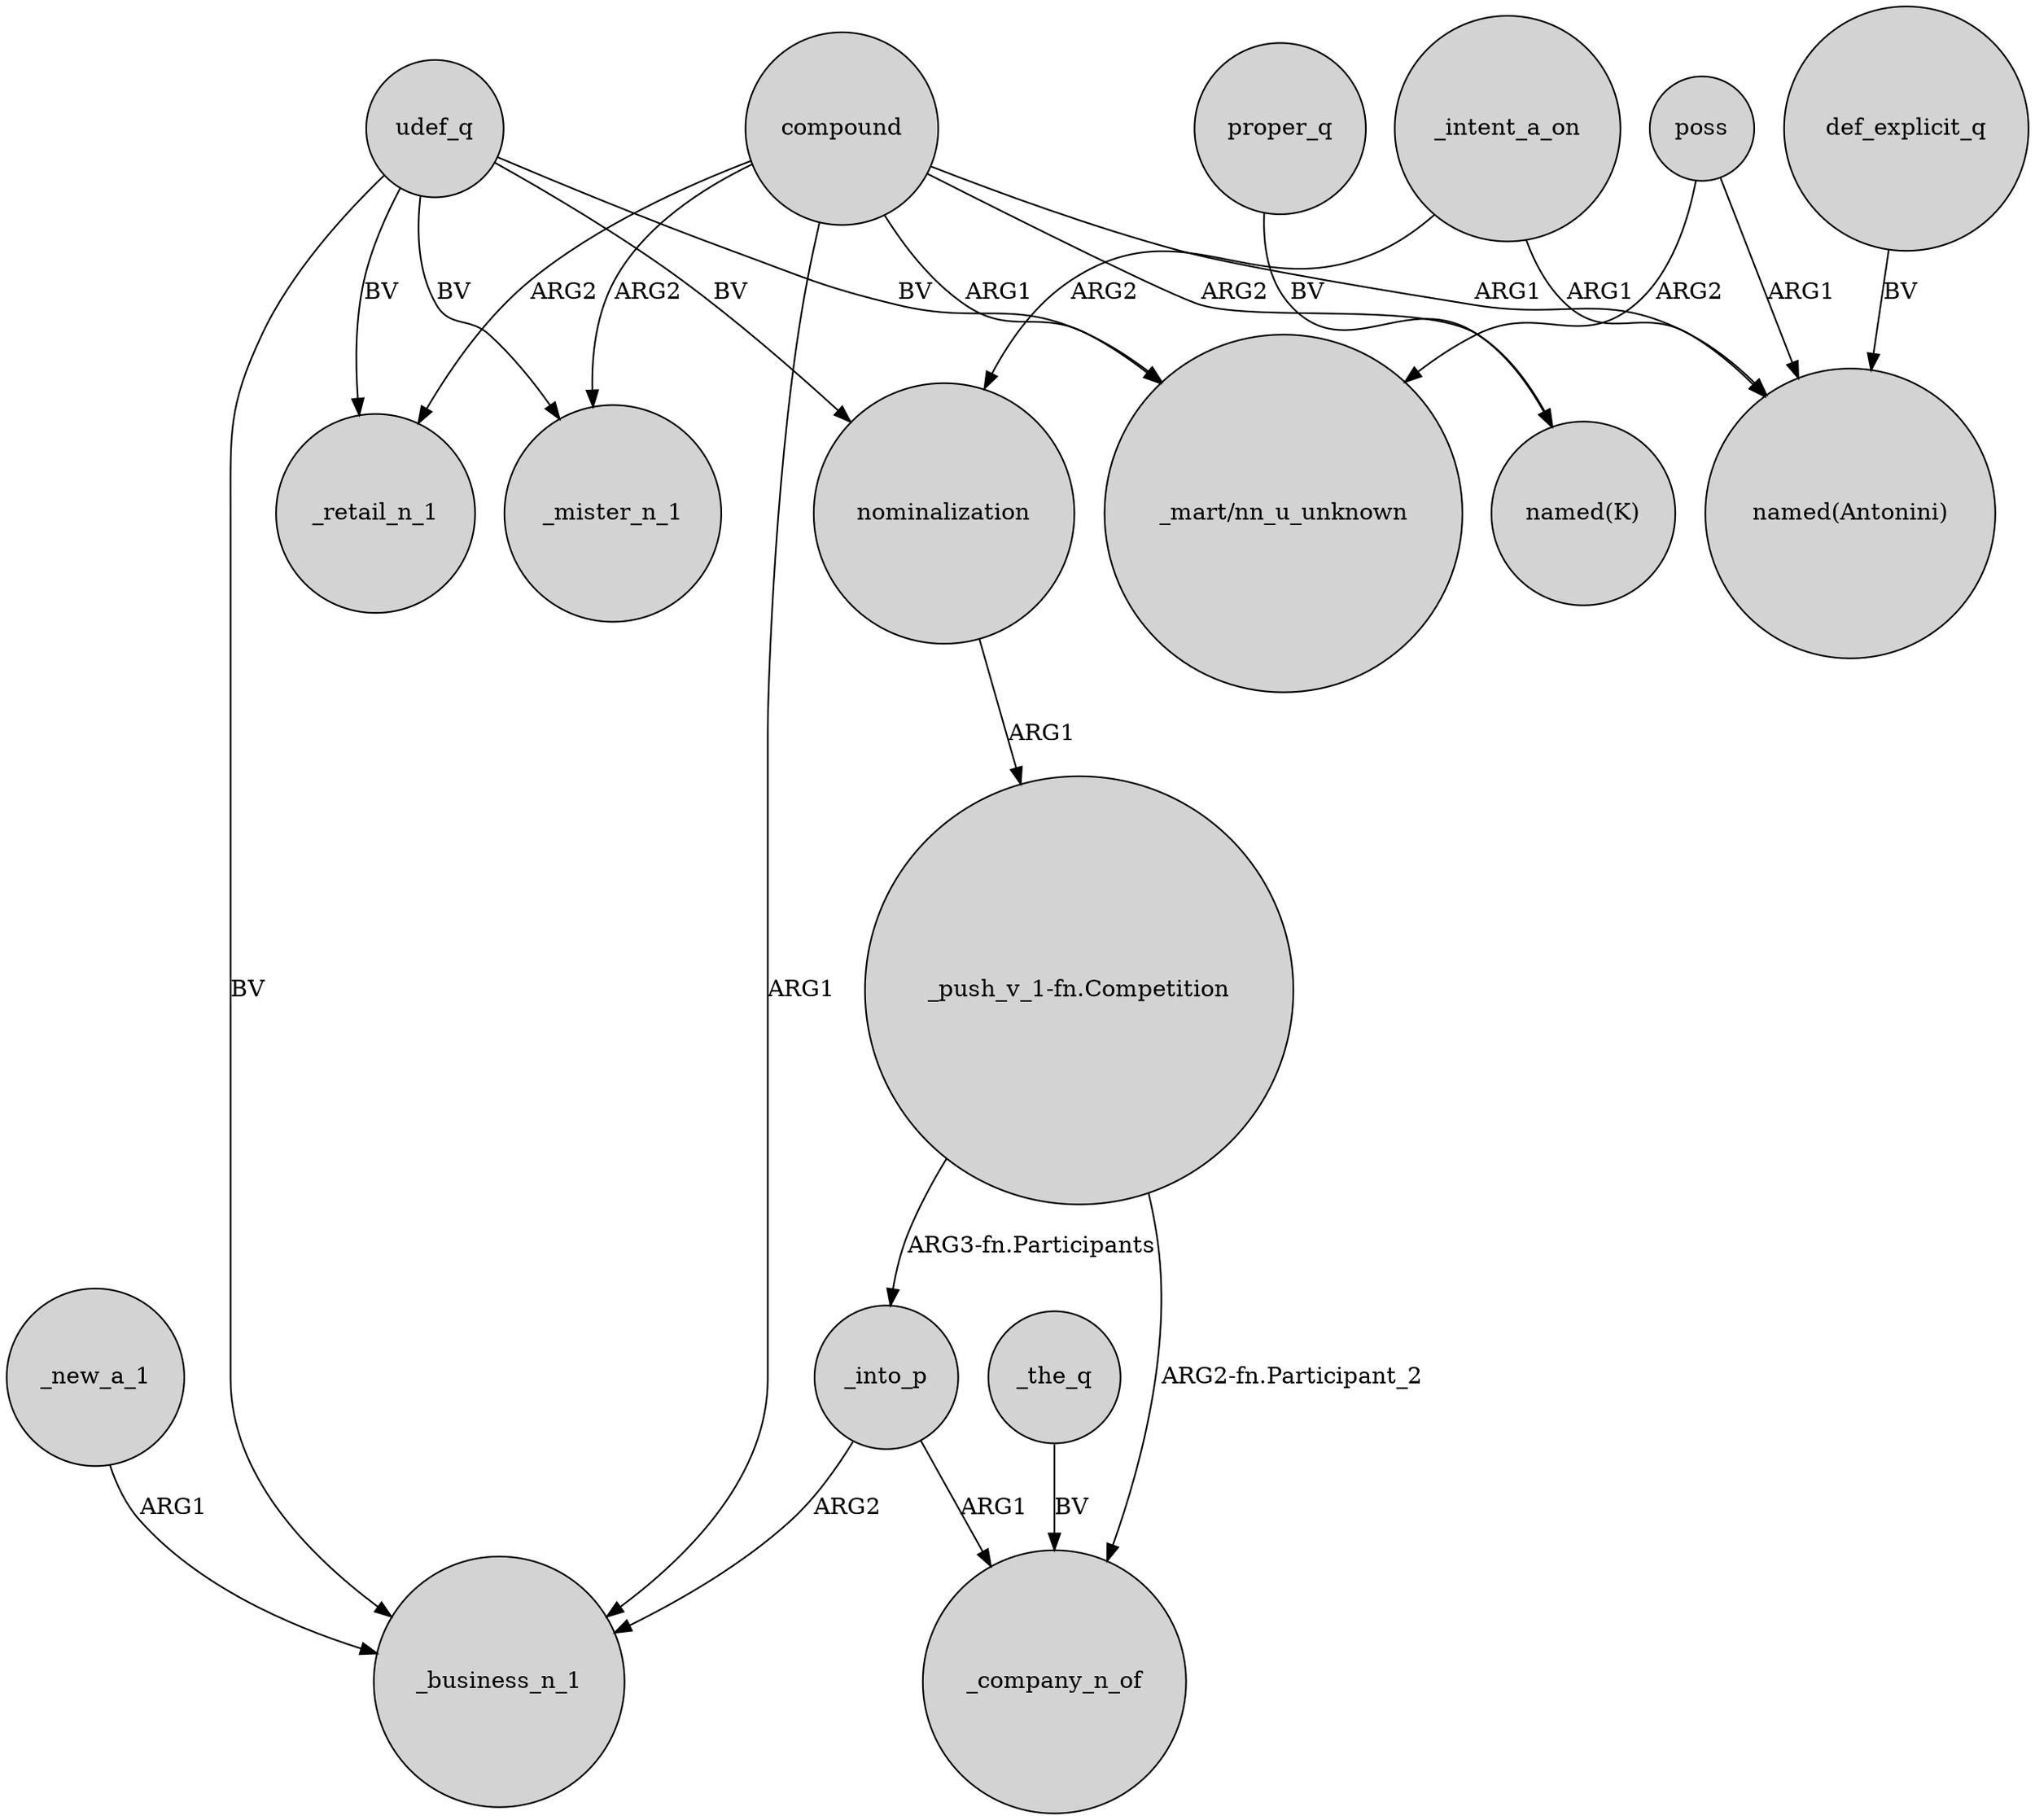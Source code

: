 digraph {
	node [shape=circle style=filled]
	compound -> _mister_n_1 [label=ARG2]
	_intent_a_on -> "named(Antonini)" [label=ARG1]
	_new_a_1 -> _business_n_1 [label=ARG1]
	"_push_v_1-fn.Competition" -> _company_n_of [label="ARG2-fn.Participant_2"]
	def_explicit_q -> "named(Antonini)" [label=BV]
	poss -> "named(Antonini)" [label=ARG1]
	udef_q -> nominalization [label=BV]
	"_push_v_1-fn.Competition" -> _into_p [label="ARG3-fn.Participants"]
	nominalization -> "_push_v_1-fn.Competition" [label=ARG1]
	udef_q -> _mister_n_1 [label=BV]
	udef_q -> _business_n_1 [label=BV]
	_into_p -> _company_n_of [label=ARG1]
	compound -> _retail_n_1 [label=ARG2]
	proper_q -> "named(K)" [label=BV]
	poss -> "_mart/nn_u_unknown" [label=ARG2]
	udef_q -> _retail_n_1 [label=BV]
	_intent_a_on -> nominalization [label=ARG2]
	udef_q -> "_mart/nn_u_unknown" [label=BV]
	_into_p -> _business_n_1 [label=ARG2]
	compound -> "named(K)" [label=ARG2]
	compound -> _business_n_1 [label=ARG1]
	_the_q -> _company_n_of [label=BV]
	compound -> "_mart/nn_u_unknown" [label=ARG1]
	compound -> "named(Antonini)" [label=ARG1]
}
